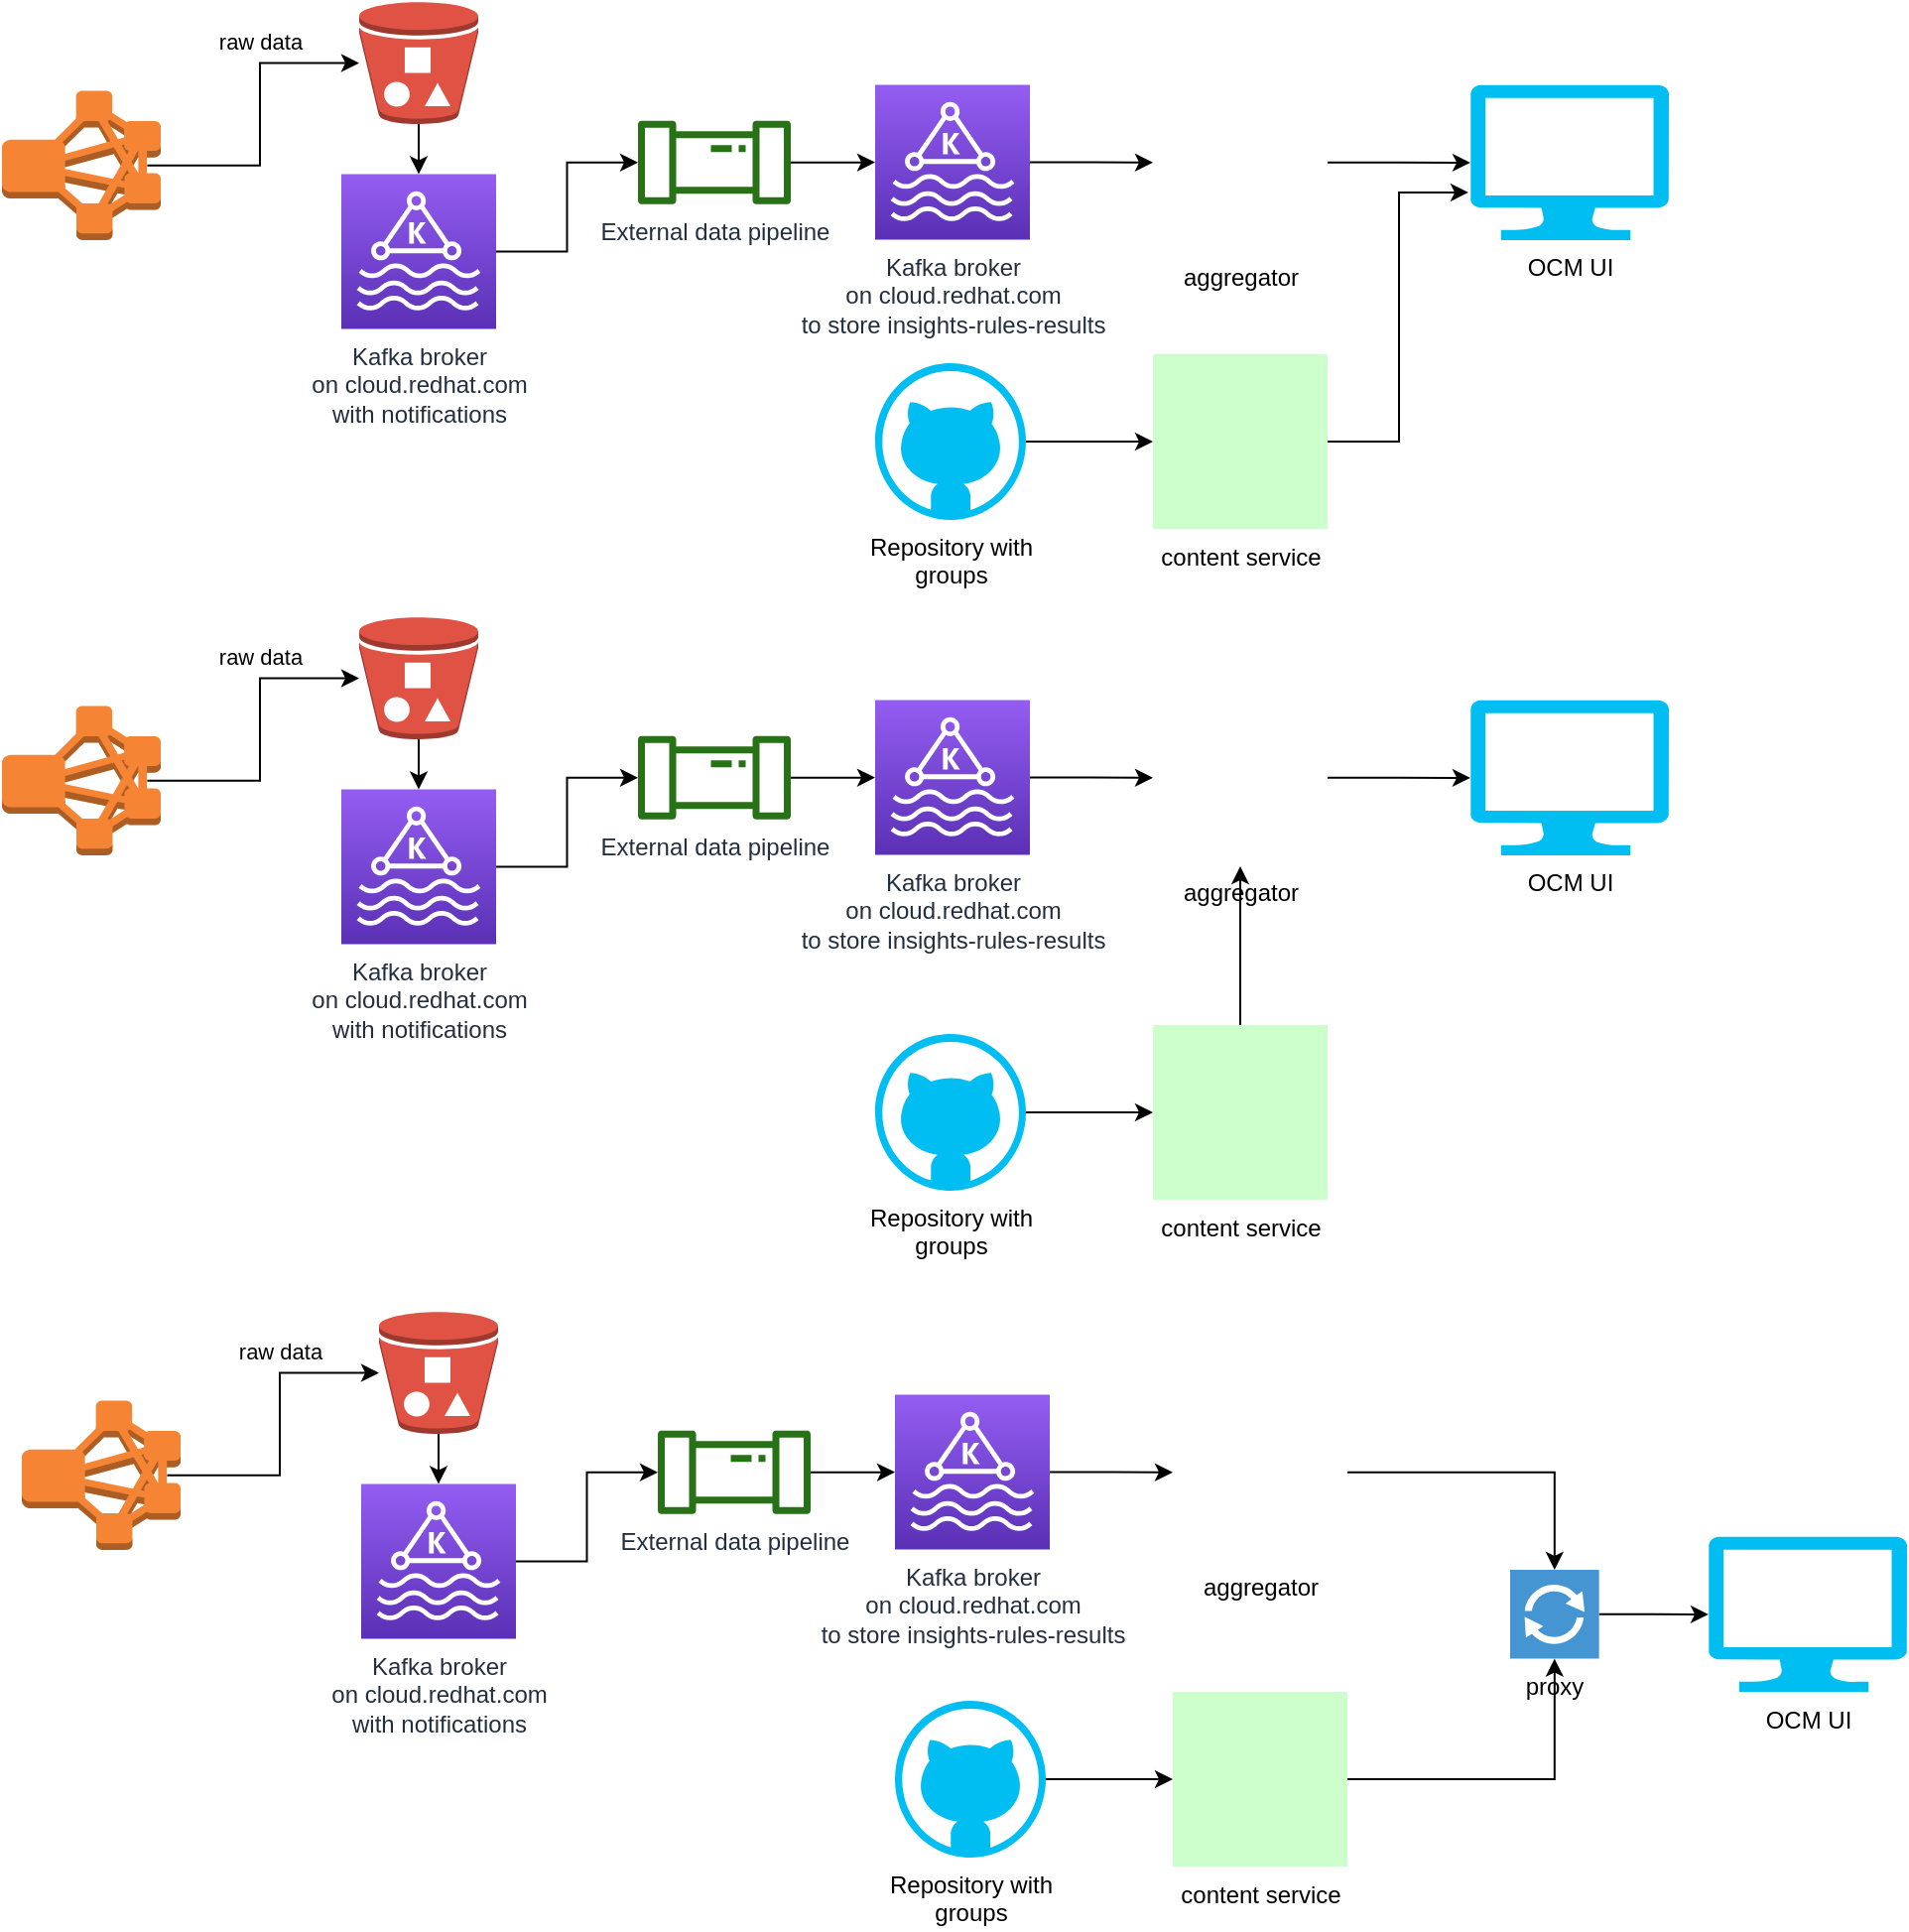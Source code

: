 <mxfile version="12.9.14" type="device"><diagram id="PvZe2rQdpgl4ulF8Twd2" name="Page-1"><mxGraphModel dx="1422" dy="783" grid="1" gridSize="10" guides="1" tooltips="1" connect="1" arrows="1" fold="1" page="1" pageScale="1" pageWidth="850" pageHeight="1100" math="0" shadow="0"><root><mxCell id="0"/><mxCell id="1" parent="0"/><mxCell id="vvJeuZ3lxB10aOzrelay-16" style="edgeStyle=orthogonalEdgeStyle;rounded=0;orthogonalLoop=1;jettySize=auto;html=1;" parent="1" source="cvLpx6p-RuNz1EM1y9mV-1" target="cvLpx6p-RuNz1EM1y9mV-2" edge="1"><mxGeometry relative="1" as="geometry"/></mxCell><mxCell id="cvLpx6p-RuNz1EM1y9mV-1" value="Kafka broker&lt;br&gt;&lt;div&gt;on cloud.redhat.com&lt;/div&gt;&lt;div&gt;with notifications&lt;br&gt;&lt;/div&gt;" style="outlineConnect=0;fontColor=#232F3E;gradientColor=#945DF2;gradientDirection=north;fillColor=#5A30B5;strokeColor=#ffffff;dashed=0;verticalLabelPosition=bottom;verticalAlign=top;align=center;html=1;fontSize=12;fontStyle=0;aspect=fixed;shape=mxgraph.aws4.resourceIcon;resIcon=mxgraph.aws4.managed_streaming_for_kafka;" parent="1" vertex="1"><mxGeometry x="171" y="406.75" width="78" height="78" as="geometry"/></mxCell><mxCell id="vvJeuZ3lxB10aOzrelay-20" value="" style="edgeStyle=orthogonalEdgeStyle;rounded=0;orthogonalLoop=1;jettySize=auto;html=1;" parent="1" source="cvLpx6p-RuNz1EM1y9mV-4" target="vvJeuZ3lxB10aOzrelay-19" edge="1"><mxGeometry relative="1" as="geometry"/></mxCell><mxCell id="cvLpx6p-RuNz1EM1y9mV-4" value="Kafka broker&lt;br&gt;&lt;div&gt;on cloud.redhat.com&lt;/div&gt;&lt;div&gt;to store insights-rules-results&lt;br&gt;&lt;/div&gt;" style="outlineConnect=0;fontColor=#232F3E;gradientColor=#945DF2;gradientDirection=north;fillColor=#5A30B5;strokeColor=#ffffff;dashed=0;verticalLabelPosition=bottom;verticalAlign=top;align=center;html=1;fontSize=12;fontStyle=0;aspect=fixed;shape=mxgraph.aws4.resourceIcon;resIcon=mxgraph.aws4.managed_streaming_for_kafka;" parent="1" vertex="1"><mxGeometry x="440" y="361.755" width="78" height="78" as="geometry"/></mxCell><mxCell id="vvJeuZ3lxB10aOzrelay-18" value="" style="edgeStyle=orthogonalEdgeStyle;rounded=0;orthogonalLoop=1;jettySize=auto;html=1;" parent="1" source="cvLpx6p-RuNz1EM1y9mV-2" target="cvLpx6p-RuNz1EM1y9mV-4" edge="1"><mxGeometry relative="1" as="geometry"/></mxCell><mxCell id="cvLpx6p-RuNz1EM1y9mV-2" value="External data pipeline" style="outlineConnect=0;fontColor=#232F3E;gradientColor=none;fillColor=#277116;strokeColor=none;dashed=0;verticalLabelPosition=bottom;verticalAlign=top;align=center;html=1;fontSize=12;fontStyle=0;aspect=fixed;pointerEvents=1;shape=mxgraph.aws4.iot_analytics_pipeline;" parent="1" vertex="1"><mxGeometry x="320" y="379.875" width="78" height="42" as="geometry"/></mxCell><mxCell id="vvJeuZ3lxB10aOzrelay-17" style="edgeStyle=orthogonalEdgeStyle;rounded=0;orthogonalLoop=1;jettySize=auto;html=1;exitX=0.5;exitY=1;exitDx=0;exitDy=0;exitPerimeter=0;" parent="1" source="cvLpx6p-RuNz1EM1y9mV-6" target="cvLpx6p-RuNz1EM1y9mV-1" edge="1"><mxGeometry relative="1" as="geometry"/></mxCell><mxCell id="cvLpx6p-RuNz1EM1y9mV-6" value="" style="outlineConnect=0;dashed=0;verticalLabelPosition=bottom;verticalAlign=top;align=center;html=1;shape=mxgraph.aws3.bucket_with_objects;fillColor=#E05243;gradientColor=none;" parent="1" vertex="1"><mxGeometry x="180" y="320" width="60" height="61.5" as="geometry"/></mxCell><mxCell id="vvJeuZ3lxB10aOzrelay-15" value="raw data" style="edgeStyle=orthogonalEdgeStyle;rounded=0;orthogonalLoop=1;jettySize=auto;html=1;exitX=0.915;exitY=0.5;exitDx=0;exitDy=0;exitPerimeter=0;" parent="1" source="vvJeuZ3lxB10aOzrelay-1" target="cvLpx6p-RuNz1EM1y9mV-6" edge="1"><mxGeometry x="0.369" y="11" relative="1" as="geometry"><mxPoint x="170" y="402" as="targetPoint"/><mxPoint as="offset"/></mxGeometry></mxCell><mxCell id="vvJeuZ3lxB10aOzrelay-1" value="" style="outlineConnect=0;dashed=0;verticalLabelPosition=bottom;verticalAlign=top;align=center;html=1;shape=mxgraph.aws3.emr_cluster;fillColor=#F58534;gradientColor=none;" parent="1" vertex="1"><mxGeometry y="364.75" width="80" height="75.25" as="geometry"/></mxCell><mxCell id="vvJeuZ3lxB10aOzrelay-14" value="OCM UI" style="verticalLabelPosition=bottom;html=1;verticalAlign=top;align=center;strokeColor=none;fillColor=#00BEF2;shape=mxgraph.azure.computer;pointerEvents=1;" parent="1" vertex="1"><mxGeometry x="740" y="361.75" width="100" height="78.25" as="geometry"/></mxCell><mxCell id="vvJeuZ3lxB10aOzrelay-21" value="" style="edgeStyle=orthogonalEdgeStyle;rounded=0;orthogonalLoop=1;jettySize=auto;html=1;" parent="1" source="vvJeuZ3lxB10aOzrelay-19" target="vvJeuZ3lxB10aOzrelay-14" edge="1"><mxGeometry relative="1" as="geometry"/></mxCell><mxCell id="vvJeuZ3lxB10aOzrelay-19" value="aggregator" style="shape=image;html=1;verticalAlign=top;verticalLabelPosition=bottom;labelBackgroundColor=#ffffff;imageAspect=0;aspect=fixed;image=https://cdn2.iconfinder.com/data/icons/social-flat-buttons-3/512/hacker_news-128.png" parent="1" vertex="1"><mxGeometry x="580" y="356.875" width="88" height="88" as="geometry"/></mxCell><mxCell id="s2wJfGvf73GaZDlGnW_e-1" style="edgeStyle=orthogonalEdgeStyle;rounded=0;orthogonalLoop=1;jettySize=auto;html=1;" edge="1" parent="1" source="s2wJfGvf73GaZDlGnW_e-2" target="s2wJfGvf73GaZDlGnW_e-6"><mxGeometry relative="1" as="geometry"/></mxCell><mxCell id="s2wJfGvf73GaZDlGnW_e-2" value="Kafka broker&lt;br&gt;&lt;div&gt;on cloud.redhat.com&lt;/div&gt;&lt;div&gt;with notifications&lt;br&gt;&lt;/div&gt;" style="outlineConnect=0;fontColor=#232F3E;gradientColor=#945DF2;gradientDirection=north;fillColor=#5A30B5;strokeColor=#ffffff;dashed=0;verticalLabelPosition=bottom;verticalAlign=top;align=center;html=1;fontSize=12;fontStyle=0;aspect=fixed;shape=mxgraph.aws4.resourceIcon;resIcon=mxgraph.aws4.managed_streaming_for_kafka;" vertex="1" parent="1"><mxGeometry x="171" y="96.75" width="78" height="78" as="geometry"/></mxCell><mxCell id="s2wJfGvf73GaZDlGnW_e-3" value="" style="edgeStyle=orthogonalEdgeStyle;rounded=0;orthogonalLoop=1;jettySize=auto;html=1;" edge="1" parent="1" source="s2wJfGvf73GaZDlGnW_e-4" target="s2wJfGvf73GaZDlGnW_e-13"><mxGeometry relative="1" as="geometry"/></mxCell><mxCell id="s2wJfGvf73GaZDlGnW_e-4" value="Kafka broker&lt;br&gt;&lt;div&gt;on cloud.redhat.com&lt;/div&gt;&lt;div&gt;to store insights-rules-results&lt;br&gt;&lt;/div&gt;" style="outlineConnect=0;fontColor=#232F3E;gradientColor=#945DF2;gradientDirection=north;fillColor=#5A30B5;strokeColor=#ffffff;dashed=0;verticalLabelPosition=bottom;verticalAlign=top;align=center;html=1;fontSize=12;fontStyle=0;aspect=fixed;shape=mxgraph.aws4.resourceIcon;resIcon=mxgraph.aws4.managed_streaming_for_kafka;" vertex="1" parent="1"><mxGeometry x="440" y="51.755" width="78" height="78" as="geometry"/></mxCell><mxCell id="s2wJfGvf73GaZDlGnW_e-5" value="" style="edgeStyle=orthogonalEdgeStyle;rounded=0;orthogonalLoop=1;jettySize=auto;html=1;" edge="1" parent="1" source="s2wJfGvf73GaZDlGnW_e-6" target="s2wJfGvf73GaZDlGnW_e-4"><mxGeometry relative="1" as="geometry"/></mxCell><mxCell id="s2wJfGvf73GaZDlGnW_e-6" value="External data pipeline" style="outlineConnect=0;fontColor=#232F3E;gradientColor=none;fillColor=#277116;strokeColor=none;dashed=0;verticalLabelPosition=bottom;verticalAlign=top;align=center;html=1;fontSize=12;fontStyle=0;aspect=fixed;pointerEvents=1;shape=mxgraph.aws4.iot_analytics_pipeline;" vertex="1" parent="1"><mxGeometry x="320" y="69.875" width="78" height="42" as="geometry"/></mxCell><mxCell id="s2wJfGvf73GaZDlGnW_e-7" style="edgeStyle=orthogonalEdgeStyle;rounded=0;orthogonalLoop=1;jettySize=auto;html=1;exitX=0.5;exitY=1;exitDx=0;exitDy=0;exitPerimeter=0;" edge="1" parent="1" source="s2wJfGvf73GaZDlGnW_e-8" target="s2wJfGvf73GaZDlGnW_e-2"><mxGeometry relative="1" as="geometry"/></mxCell><mxCell id="s2wJfGvf73GaZDlGnW_e-8" value="" style="outlineConnect=0;dashed=0;verticalLabelPosition=bottom;verticalAlign=top;align=center;html=1;shape=mxgraph.aws3.bucket_with_objects;fillColor=#E05243;gradientColor=none;" vertex="1" parent="1"><mxGeometry x="180" y="10" width="60" height="61.5" as="geometry"/></mxCell><mxCell id="s2wJfGvf73GaZDlGnW_e-9" value="raw data" style="edgeStyle=orthogonalEdgeStyle;rounded=0;orthogonalLoop=1;jettySize=auto;html=1;exitX=0.915;exitY=0.5;exitDx=0;exitDy=0;exitPerimeter=0;" edge="1" parent="1" source="s2wJfGvf73GaZDlGnW_e-10" target="s2wJfGvf73GaZDlGnW_e-8"><mxGeometry x="0.369" y="11" relative="1" as="geometry"><mxPoint x="170" y="92" as="targetPoint"/><mxPoint as="offset"/></mxGeometry></mxCell><mxCell id="s2wJfGvf73GaZDlGnW_e-10" value="" style="outlineConnect=0;dashed=0;verticalLabelPosition=bottom;verticalAlign=top;align=center;html=1;shape=mxgraph.aws3.emr_cluster;fillColor=#F58534;gradientColor=none;" vertex="1" parent="1"><mxGeometry y="54.75" width="80" height="75.25" as="geometry"/></mxCell><mxCell id="s2wJfGvf73GaZDlGnW_e-11" value="OCM UI" style="verticalLabelPosition=bottom;html=1;verticalAlign=top;align=center;strokeColor=none;fillColor=#00BEF2;shape=mxgraph.azure.computer;pointerEvents=1;" vertex="1" parent="1"><mxGeometry x="740" y="51.75" width="100" height="78.25" as="geometry"/></mxCell><mxCell id="s2wJfGvf73GaZDlGnW_e-12" value="" style="edgeStyle=orthogonalEdgeStyle;rounded=0;orthogonalLoop=1;jettySize=auto;html=1;" edge="1" parent="1" source="s2wJfGvf73GaZDlGnW_e-13" target="s2wJfGvf73GaZDlGnW_e-11"><mxGeometry relative="1" as="geometry"/></mxCell><mxCell id="s2wJfGvf73GaZDlGnW_e-13" value="aggregator" style="shape=image;html=1;verticalAlign=top;verticalLabelPosition=bottom;labelBackgroundColor=#ffffff;imageAspect=0;aspect=fixed;image=https://cdn2.iconfinder.com/data/icons/social-flat-buttons-3/512/hacker_news-128.png" vertex="1" parent="1"><mxGeometry x="580" y="46.875" width="88" height="88" as="geometry"/></mxCell><mxCell id="s2wJfGvf73GaZDlGnW_e-49" value="" style="edgeStyle=orthogonalEdgeStyle;rounded=0;orthogonalLoop=1;jettySize=auto;html=1;" edge="1" parent="1" source="s2wJfGvf73GaZDlGnW_e-15"><mxGeometry relative="1" as="geometry"><mxPoint x="624" y="445.5" as="targetPoint"/></mxGeometry></mxCell><mxCell id="s2wJfGvf73GaZDlGnW_e-15" value="content service" style="shape=image;html=1;verticalAlign=top;verticalLabelPosition=bottom;labelBackgroundColor=#ffffff;imageAspect=0;aspect=fixed;image=https://cdn3.iconfinder.com/data/icons/letters-and-numbers-1/32/letter_C_red-128.png;imageBackground=#CCFFCC;" vertex="1" parent="1"><mxGeometry x="580" y="525.5" width="88" height="88" as="geometry"/></mxCell><mxCell id="s2wJfGvf73GaZDlGnW_e-17" value="" style="edgeStyle=orthogonalEdgeStyle;rounded=0;orthogonalLoop=1;jettySize=auto;html=1;" edge="1" parent="1" source="s2wJfGvf73GaZDlGnW_e-16" target="s2wJfGvf73GaZDlGnW_e-15"><mxGeometry relative="1" as="geometry"/></mxCell><mxCell id="s2wJfGvf73GaZDlGnW_e-16" value="&lt;div&gt;Repository with&lt;/div&gt;&lt;div&gt;groups&lt;br&gt;&lt;/div&gt;" style="verticalLabelPosition=bottom;html=1;verticalAlign=top;align=center;strokeColor=none;fillColor=#00BEF2;shape=mxgraph.azure.github_code;pointerEvents=1;" vertex="1" parent="1"><mxGeometry x="440" y="530" width="76" height="79" as="geometry"/></mxCell><mxCell id="s2wJfGvf73GaZDlGnW_e-22" style="edgeStyle=orthogonalEdgeStyle;rounded=0;orthogonalLoop=1;jettySize=auto;html=1;exitX=1;exitY=0.5;exitDx=0;exitDy=0;entryX=-0.01;entryY=0.693;entryDx=0;entryDy=0;entryPerimeter=0;" edge="1" parent="1" source="s2wJfGvf73GaZDlGnW_e-18" target="s2wJfGvf73GaZDlGnW_e-11"><mxGeometry relative="1" as="geometry"/></mxCell><mxCell id="s2wJfGvf73GaZDlGnW_e-18" value="content service" style="shape=image;html=1;verticalAlign=top;verticalLabelPosition=bottom;labelBackgroundColor=#ffffff;imageAspect=0;aspect=fixed;image=https://cdn3.iconfinder.com/data/icons/letters-and-numbers-1/32/letter_C_red-128.png;imageBackground=#CCFFCC;" vertex="1" parent="1"><mxGeometry x="580" y="187.5" width="88" height="88" as="geometry"/></mxCell><mxCell id="s2wJfGvf73GaZDlGnW_e-19" value="" style="edgeStyle=orthogonalEdgeStyle;rounded=0;orthogonalLoop=1;jettySize=auto;html=1;" edge="1" parent="1" source="s2wJfGvf73GaZDlGnW_e-20" target="s2wJfGvf73GaZDlGnW_e-18"><mxGeometry relative="1" as="geometry"/></mxCell><mxCell id="s2wJfGvf73GaZDlGnW_e-20" value="&lt;div&gt;Repository with&lt;/div&gt;&lt;div&gt;groups&lt;br&gt;&lt;/div&gt;" style="verticalLabelPosition=bottom;html=1;verticalAlign=top;align=center;strokeColor=none;fillColor=#00BEF2;shape=mxgraph.azure.github_code;pointerEvents=1;" vertex="1" parent="1"><mxGeometry x="440" y="192" width="76" height="79" as="geometry"/></mxCell><mxCell id="s2wJfGvf73GaZDlGnW_e-25" style="edgeStyle=orthogonalEdgeStyle;rounded=0;orthogonalLoop=1;jettySize=auto;html=1;" edge="1" parent="1" source="s2wJfGvf73GaZDlGnW_e-26" target="s2wJfGvf73GaZDlGnW_e-30"><mxGeometry relative="1" as="geometry"/></mxCell><mxCell id="s2wJfGvf73GaZDlGnW_e-26" value="Kafka broker&lt;br&gt;&lt;div&gt;on cloud.redhat.com&lt;/div&gt;&lt;div&gt;with notifications&lt;br&gt;&lt;/div&gt;" style="outlineConnect=0;fontColor=#232F3E;gradientColor=#945DF2;gradientDirection=north;fillColor=#5A30B5;strokeColor=#ffffff;dashed=0;verticalLabelPosition=bottom;verticalAlign=top;align=center;html=1;fontSize=12;fontStyle=0;aspect=fixed;shape=mxgraph.aws4.resourceIcon;resIcon=mxgraph.aws4.managed_streaming_for_kafka;" vertex="1" parent="1"><mxGeometry x="181" y="756.75" width="78" height="78" as="geometry"/></mxCell><mxCell id="s2wJfGvf73GaZDlGnW_e-27" value="" style="edgeStyle=orthogonalEdgeStyle;rounded=0;orthogonalLoop=1;jettySize=auto;html=1;" edge="1" parent="1" source="s2wJfGvf73GaZDlGnW_e-28" target="s2wJfGvf73GaZDlGnW_e-37"><mxGeometry relative="1" as="geometry"/></mxCell><mxCell id="s2wJfGvf73GaZDlGnW_e-28" value="Kafka broker&lt;br&gt;&lt;div&gt;on cloud.redhat.com&lt;/div&gt;&lt;div&gt;to store insights-rules-results&lt;br&gt;&lt;/div&gt;" style="outlineConnect=0;fontColor=#232F3E;gradientColor=#945DF2;gradientDirection=north;fillColor=#5A30B5;strokeColor=#ffffff;dashed=0;verticalLabelPosition=bottom;verticalAlign=top;align=center;html=1;fontSize=12;fontStyle=0;aspect=fixed;shape=mxgraph.aws4.resourceIcon;resIcon=mxgraph.aws4.managed_streaming_for_kafka;" vertex="1" parent="1"><mxGeometry x="450" y="711.755" width="78" height="78" as="geometry"/></mxCell><mxCell id="s2wJfGvf73GaZDlGnW_e-29" value="" style="edgeStyle=orthogonalEdgeStyle;rounded=0;orthogonalLoop=1;jettySize=auto;html=1;" edge="1" parent="1" source="s2wJfGvf73GaZDlGnW_e-30" target="s2wJfGvf73GaZDlGnW_e-28"><mxGeometry relative="1" as="geometry"/></mxCell><mxCell id="s2wJfGvf73GaZDlGnW_e-30" value="External data pipeline" style="outlineConnect=0;fontColor=#232F3E;gradientColor=none;fillColor=#277116;strokeColor=none;dashed=0;verticalLabelPosition=bottom;verticalAlign=top;align=center;html=1;fontSize=12;fontStyle=0;aspect=fixed;pointerEvents=1;shape=mxgraph.aws4.iot_analytics_pipeline;" vertex="1" parent="1"><mxGeometry x="330" y="729.875" width="78" height="42" as="geometry"/></mxCell><mxCell id="s2wJfGvf73GaZDlGnW_e-31" style="edgeStyle=orthogonalEdgeStyle;rounded=0;orthogonalLoop=1;jettySize=auto;html=1;exitX=0.5;exitY=1;exitDx=0;exitDy=0;exitPerimeter=0;" edge="1" parent="1" source="s2wJfGvf73GaZDlGnW_e-32" target="s2wJfGvf73GaZDlGnW_e-26"><mxGeometry relative="1" as="geometry"/></mxCell><mxCell id="s2wJfGvf73GaZDlGnW_e-32" value="" style="outlineConnect=0;dashed=0;verticalLabelPosition=bottom;verticalAlign=top;align=center;html=1;shape=mxgraph.aws3.bucket_with_objects;fillColor=#E05243;gradientColor=none;" vertex="1" parent="1"><mxGeometry x="190" y="670" width="60" height="61.5" as="geometry"/></mxCell><mxCell id="s2wJfGvf73GaZDlGnW_e-33" value="raw data" style="edgeStyle=orthogonalEdgeStyle;rounded=0;orthogonalLoop=1;jettySize=auto;html=1;exitX=0.915;exitY=0.5;exitDx=0;exitDy=0;exitPerimeter=0;" edge="1" parent="1" source="s2wJfGvf73GaZDlGnW_e-34" target="s2wJfGvf73GaZDlGnW_e-32"><mxGeometry x="0.369" y="11" relative="1" as="geometry"><mxPoint x="180" y="752" as="targetPoint"/><mxPoint as="offset"/></mxGeometry></mxCell><mxCell id="s2wJfGvf73GaZDlGnW_e-34" value="" style="outlineConnect=0;dashed=0;verticalLabelPosition=bottom;verticalAlign=top;align=center;html=1;shape=mxgraph.aws3.emr_cluster;fillColor=#F58534;gradientColor=none;" vertex="1" parent="1"><mxGeometry x="10" y="714.75" width="80" height="75.25" as="geometry"/></mxCell><mxCell id="s2wJfGvf73GaZDlGnW_e-35" value="OCM UI" style="verticalLabelPosition=bottom;html=1;verticalAlign=top;align=center;strokeColor=none;fillColor=#00BEF2;shape=mxgraph.azure.computer;pointerEvents=1;" vertex="1" parent="1"><mxGeometry x="860" y="783.28" width="100" height="78.25" as="geometry"/></mxCell><mxCell id="s2wJfGvf73GaZDlGnW_e-36" value="" style="edgeStyle=orthogonalEdgeStyle;rounded=0;orthogonalLoop=1;jettySize=auto;html=1;" edge="1" parent="1" source="s2wJfGvf73GaZDlGnW_e-37" target="s2wJfGvf73GaZDlGnW_e-42"><mxGeometry relative="1" as="geometry"><mxPoint x="790" y="770" as="targetPoint"/></mxGeometry></mxCell><mxCell id="s2wJfGvf73GaZDlGnW_e-37" value="aggregator" style="shape=image;html=1;verticalAlign=top;verticalLabelPosition=bottom;labelBackgroundColor=#ffffff;imageAspect=0;aspect=fixed;image=https://cdn2.iconfinder.com/data/icons/social-flat-buttons-3/512/hacker_news-128.png" vertex="1" parent="1"><mxGeometry x="590" y="706.875" width="88" height="88" as="geometry"/></mxCell><mxCell id="s2wJfGvf73GaZDlGnW_e-45" value="" style="edgeStyle=orthogonalEdgeStyle;rounded=0;orthogonalLoop=1;jettySize=auto;html=1;" edge="1" parent="1" source="s2wJfGvf73GaZDlGnW_e-38" target="s2wJfGvf73GaZDlGnW_e-42"><mxGeometry relative="1" as="geometry"><mxPoint x="758" y="919.5" as="targetPoint"/></mxGeometry></mxCell><mxCell id="s2wJfGvf73GaZDlGnW_e-38" value="content service" style="shape=image;html=1;verticalAlign=top;verticalLabelPosition=bottom;labelBackgroundColor=#ffffff;imageAspect=0;aspect=fixed;image=https://cdn3.iconfinder.com/data/icons/letters-and-numbers-1/32/letter_C_red-128.png;imageBackground=#CCFFCC;" vertex="1" parent="1"><mxGeometry x="590" y="861.53" width="88" height="88" as="geometry"/></mxCell><mxCell id="s2wJfGvf73GaZDlGnW_e-39" value="" style="edgeStyle=orthogonalEdgeStyle;rounded=0;orthogonalLoop=1;jettySize=auto;html=1;" edge="1" parent="1" source="s2wJfGvf73GaZDlGnW_e-40" target="s2wJfGvf73GaZDlGnW_e-38"><mxGeometry relative="1" as="geometry"/></mxCell><mxCell id="s2wJfGvf73GaZDlGnW_e-40" value="&lt;div&gt;Repository with&lt;/div&gt;&lt;div&gt;groups&lt;br&gt;&lt;/div&gt;" style="verticalLabelPosition=bottom;html=1;verticalAlign=top;align=center;strokeColor=none;fillColor=#00BEF2;shape=mxgraph.azure.github_code;pointerEvents=1;" vertex="1" parent="1"><mxGeometry x="450" y="866.03" width="76" height="79" as="geometry"/></mxCell><mxCell id="s2wJfGvf73GaZDlGnW_e-43" value="" style="edgeStyle=orthogonalEdgeStyle;rounded=0;orthogonalLoop=1;jettySize=auto;html=1;" edge="1" parent="1" source="s2wJfGvf73GaZDlGnW_e-42" target="s2wJfGvf73GaZDlGnW_e-35"><mxGeometry relative="1" as="geometry"/></mxCell><mxCell id="s2wJfGvf73GaZDlGnW_e-42" value="proxy" style="pointerEvents=1;shadow=0;dashed=0;html=1;strokeColor=none;fillColor=#4495D1;labelPosition=center;verticalLabelPosition=bottom;verticalAlign=top;align=center;outlineConnect=0;shape=mxgraph.veeam.2d.proxy;" vertex="1" parent="1"><mxGeometry x="760" y="800" width="44.8" height="44.8" as="geometry"/></mxCell></root></mxGraphModel></diagram></mxfile>